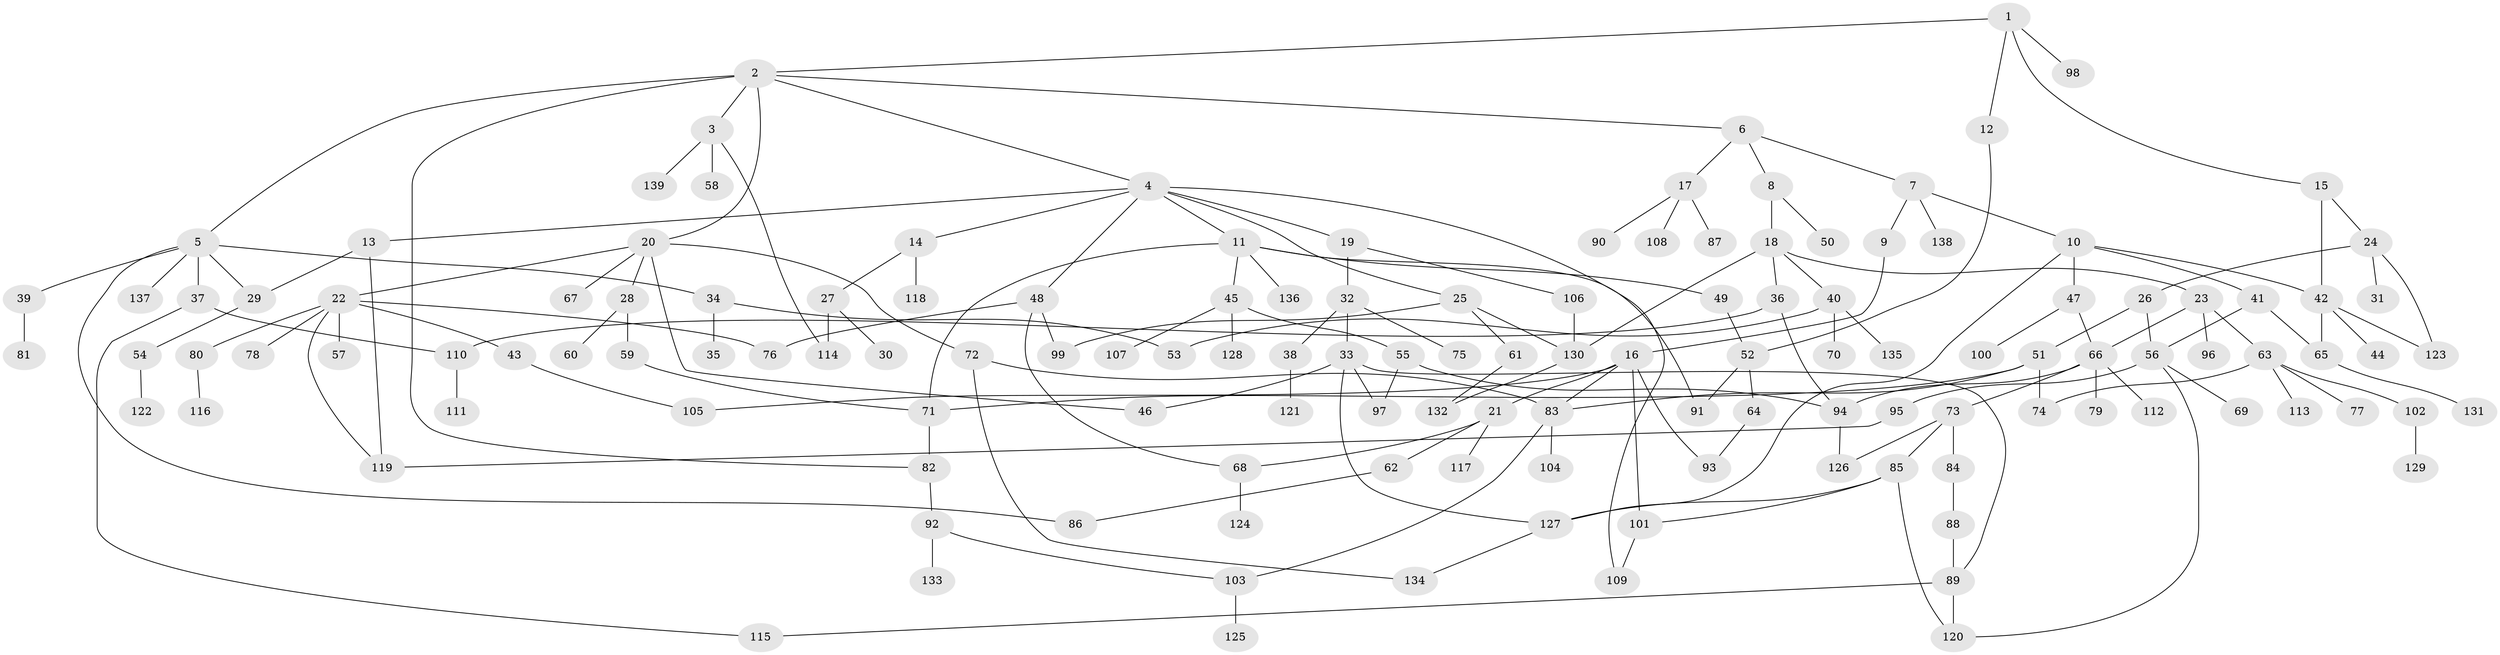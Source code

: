 // coarse degree distribution, {3: 0.32558139534883723, 8: 0.023255813953488372, 2: 0.23255813953488372, 7: 0.06976744186046512, 5: 0.16279069767441862, 6: 0.046511627906976744, 4: 0.046511627906976744, 1: 0.09302325581395349}
// Generated by graph-tools (version 1.1) at 2025/49/03/04/25 22:49:16]
// undirected, 139 vertices, 181 edges
graph export_dot {
  node [color=gray90,style=filled];
  1;
  2;
  3;
  4;
  5;
  6;
  7;
  8;
  9;
  10;
  11;
  12;
  13;
  14;
  15;
  16;
  17;
  18;
  19;
  20;
  21;
  22;
  23;
  24;
  25;
  26;
  27;
  28;
  29;
  30;
  31;
  32;
  33;
  34;
  35;
  36;
  37;
  38;
  39;
  40;
  41;
  42;
  43;
  44;
  45;
  46;
  47;
  48;
  49;
  50;
  51;
  52;
  53;
  54;
  55;
  56;
  57;
  58;
  59;
  60;
  61;
  62;
  63;
  64;
  65;
  66;
  67;
  68;
  69;
  70;
  71;
  72;
  73;
  74;
  75;
  76;
  77;
  78;
  79;
  80;
  81;
  82;
  83;
  84;
  85;
  86;
  87;
  88;
  89;
  90;
  91;
  92;
  93;
  94;
  95;
  96;
  97;
  98;
  99;
  100;
  101;
  102;
  103;
  104;
  105;
  106;
  107;
  108;
  109;
  110;
  111;
  112;
  113;
  114;
  115;
  116;
  117;
  118;
  119;
  120;
  121;
  122;
  123;
  124;
  125;
  126;
  127;
  128;
  129;
  130;
  131;
  132;
  133;
  134;
  135;
  136;
  137;
  138;
  139;
  1 -- 2;
  1 -- 12;
  1 -- 15;
  1 -- 98;
  2 -- 3;
  2 -- 4;
  2 -- 5;
  2 -- 6;
  2 -- 20;
  2 -- 82;
  3 -- 58;
  3 -- 139;
  3 -- 114;
  4 -- 11;
  4 -- 13;
  4 -- 14;
  4 -- 19;
  4 -- 25;
  4 -- 48;
  4 -- 109;
  5 -- 34;
  5 -- 37;
  5 -- 39;
  5 -- 137;
  5 -- 29;
  5 -- 86;
  6 -- 7;
  6 -- 8;
  6 -- 17;
  7 -- 9;
  7 -- 10;
  7 -- 138;
  8 -- 18;
  8 -- 50;
  9 -- 16;
  10 -- 41;
  10 -- 47;
  10 -- 127;
  10 -- 42;
  11 -- 45;
  11 -- 49;
  11 -- 136;
  11 -- 71;
  11 -- 91;
  12 -- 52;
  13 -- 29;
  13 -- 119;
  14 -- 27;
  14 -- 118;
  15 -- 24;
  15 -- 42;
  16 -- 21;
  16 -- 83;
  16 -- 105;
  16 -- 101;
  16 -- 93;
  17 -- 87;
  17 -- 90;
  17 -- 108;
  18 -- 23;
  18 -- 36;
  18 -- 40;
  18 -- 130;
  19 -- 32;
  19 -- 106;
  20 -- 22;
  20 -- 28;
  20 -- 46;
  20 -- 67;
  20 -- 72;
  21 -- 62;
  21 -- 117;
  21 -- 68;
  22 -- 43;
  22 -- 57;
  22 -- 78;
  22 -- 80;
  22 -- 119;
  22 -- 76;
  23 -- 63;
  23 -- 66;
  23 -- 96;
  24 -- 26;
  24 -- 31;
  24 -- 123;
  25 -- 61;
  25 -- 130;
  25 -- 99;
  26 -- 51;
  26 -- 56;
  27 -- 30;
  27 -- 114;
  28 -- 59;
  28 -- 60;
  29 -- 54;
  32 -- 33;
  32 -- 38;
  32 -- 75;
  33 -- 89;
  33 -- 127;
  33 -- 97;
  33 -- 46;
  34 -- 35;
  34 -- 53;
  36 -- 94;
  36 -- 110;
  37 -- 110;
  37 -- 115;
  38 -- 121;
  39 -- 81;
  40 -- 70;
  40 -- 135;
  40 -- 53;
  41 -- 56;
  41 -- 65;
  42 -- 44;
  42 -- 123;
  42 -- 65;
  43 -- 105;
  45 -- 55;
  45 -- 107;
  45 -- 128;
  47 -- 100;
  47 -- 66;
  48 -- 68;
  48 -- 76;
  48 -- 99;
  49 -- 52;
  51 -- 71;
  51 -- 74;
  51 -- 83;
  52 -- 64;
  52 -- 91;
  54 -- 122;
  55 -- 97;
  55 -- 94;
  56 -- 69;
  56 -- 95;
  56 -- 120;
  59 -- 71;
  61 -- 132;
  62 -- 86;
  63 -- 74;
  63 -- 77;
  63 -- 102;
  63 -- 113;
  64 -- 93;
  65 -- 131;
  66 -- 73;
  66 -- 79;
  66 -- 112;
  66 -- 94;
  68 -- 124;
  71 -- 82;
  72 -- 134;
  72 -- 83;
  73 -- 84;
  73 -- 85;
  73 -- 126;
  80 -- 116;
  82 -- 92;
  83 -- 103;
  83 -- 104;
  84 -- 88;
  85 -- 101;
  85 -- 120;
  85 -- 127;
  88 -- 89;
  89 -- 115;
  89 -- 120;
  92 -- 133;
  92 -- 103;
  94 -- 126;
  95 -- 119;
  101 -- 109;
  102 -- 129;
  103 -- 125;
  106 -- 130;
  110 -- 111;
  127 -- 134;
  130 -- 132;
}

